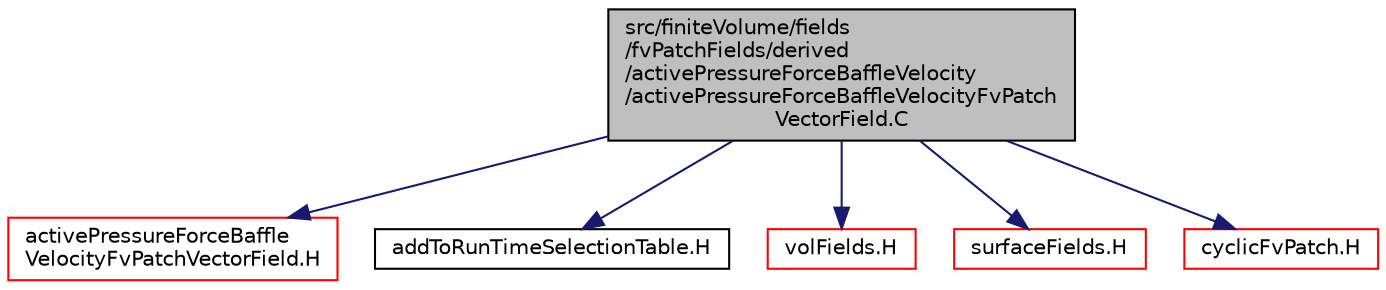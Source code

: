digraph "src/finiteVolume/fields/fvPatchFields/derived/activePressureForceBaffleVelocity/activePressureForceBaffleVelocityFvPatchVectorField.C"
{
  bgcolor="transparent";
  edge [fontname="Helvetica",fontsize="10",labelfontname="Helvetica",labelfontsize="10"];
  node [fontname="Helvetica",fontsize="10",shape=record];
  Node0 [label="src/finiteVolume/fields\l/fvPatchFields/derived\l/activePressureForceBaffleVelocity\l/activePressureForceBaffleVelocityFvPatch\lVectorField.C",height=0.2,width=0.4,color="black", fillcolor="grey75", style="filled", fontcolor="black"];
  Node0 -> Node1 [color="midnightblue",fontsize="10",style="solid",fontname="Helvetica"];
  Node1 [label="activePressureForceBaffle\lVelocityFvPatchVectorField.H",height=0.2,width=0.4,color="red",URL="$a01904.html"];
  Node0 -> Node208 [color="midnightblue",fontsize="10",style="solid",fontname="Helvetica"];
  Node208 [label="addToRunTimeSelectionTable.H",height=0.2,width=0.4,color="black",URL="$a09989.html",tooltip="Macros for easy insertion into run-time selection tables. "];
  Node0 -> Node209 [color="midnightblue",fontsize="10",style="solid",fontname="Helvetica"];
  Node209 [label="volFields.H",height=0.2,width=0.4,color="red",URL="$a02912.html"];
  Node0 -> Node321 [color="midnightblue",fontsize="10",style="solid",fontname="Helvetica"];
  Node321 [label="surfaceFields.H",height=0.2,width=0.4,color="red",URL="$a02897.html",tooltip="Foam::surfaceFields. "];
  Node0 -> Node328 [color="midnightblue",fontsize="10",style="solid",fontname="Helvetica"];
  Node328 [label="cyclicFvPatch.H",height=0.2,width=0.4,color="red",URL="$a03764.html"];
}
